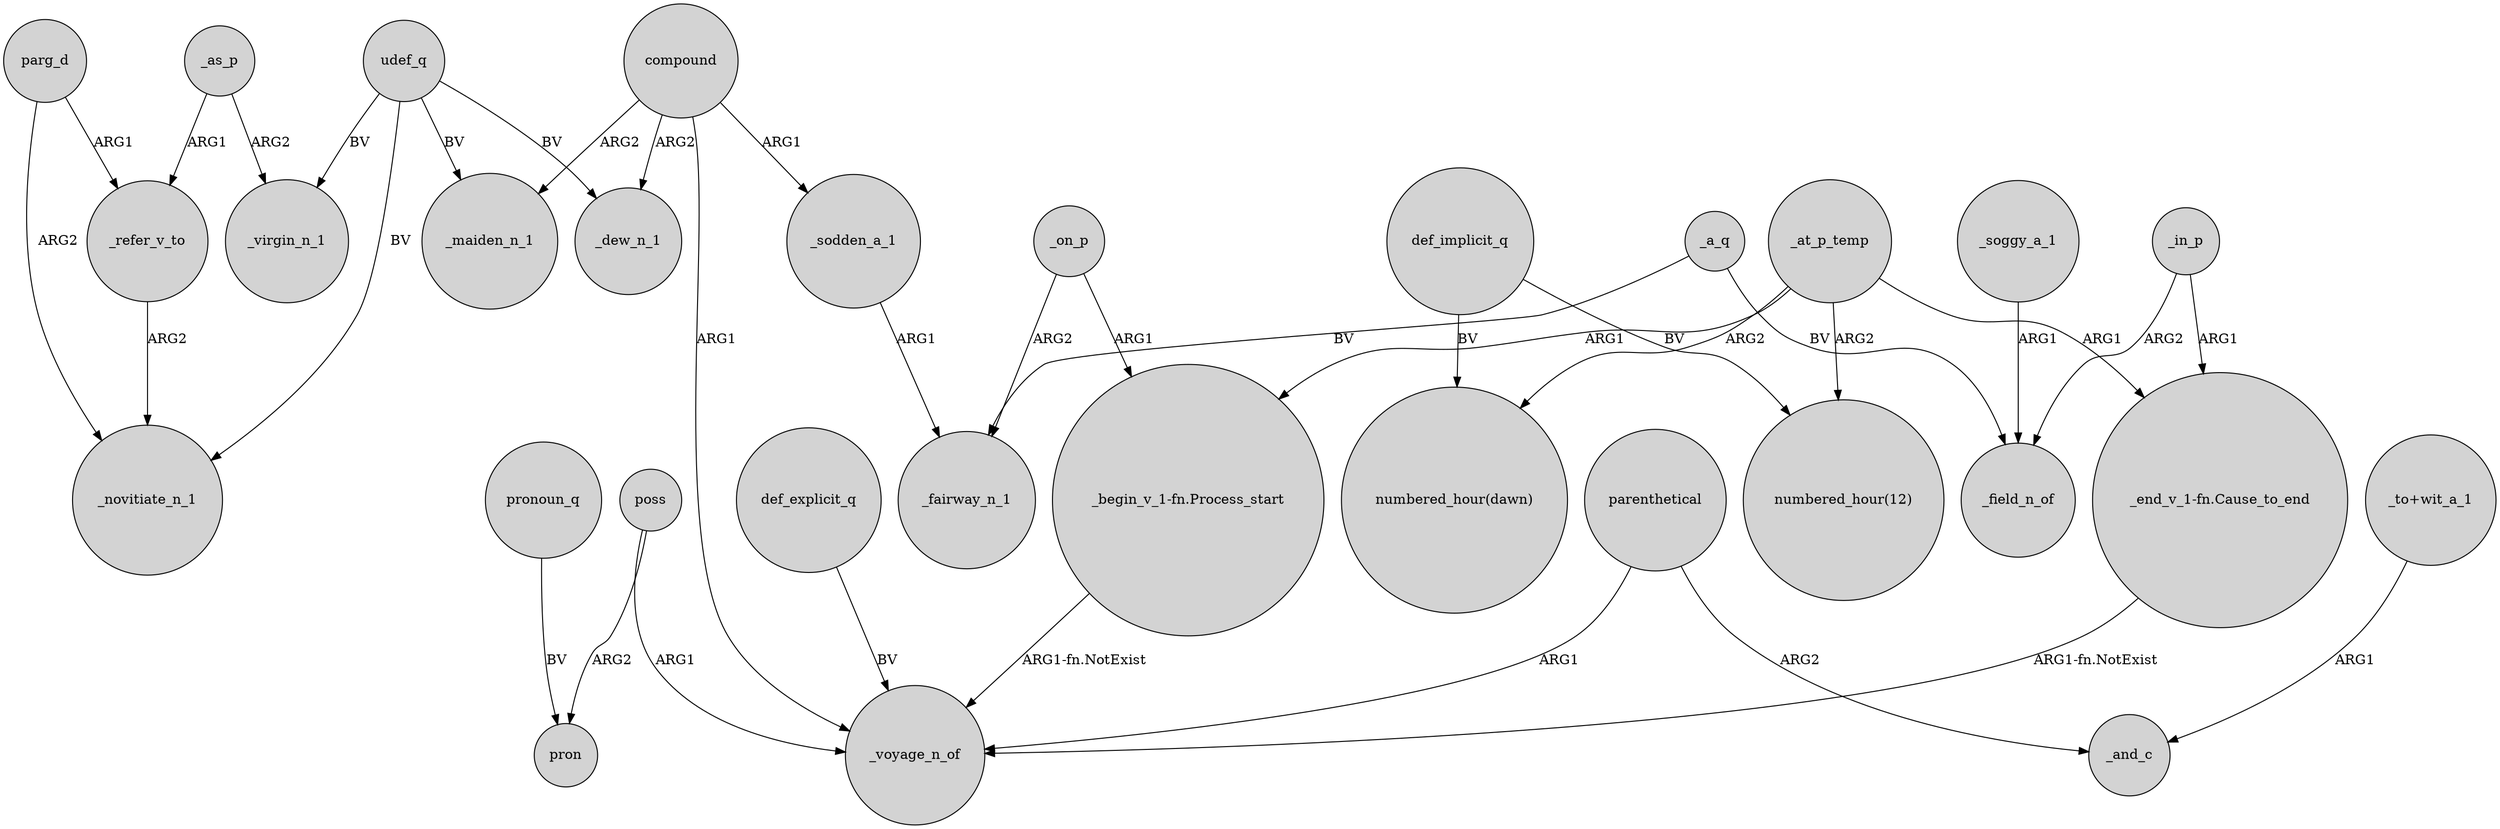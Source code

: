 digraph {
	node [shape=circle style=filled]
	parg_d -> _refer_v_to [label=ARG1]
	_refer_v_to -> _novitiate_n_1 [label=ARG2]
	udef_q -> _maiden_n_1 [label=BV]
	compound -> _dew_n_1 [label=ARG2]
	poss -> pron [label=ARG2]
	compound -> _maiden_n_1 [label=ARG2]
	_a_q -> _fairway_n_1 [label=BV]
	"_end_v_1-fn.Cause_to_end" -> _voyage_n_of [label="ARG1-fn.NotExist"]
	_at_p_temp -> "_begin_v_1-fn.Process_start" [label=ARG1]
	def_explicit_q -> _voyage_n_of [label=BV]
	parg_d -> _novitiate_n_1 [label=ARG2]
	"_to+wit_a_1" -> _and_c [label=ARG1]
	_on_p -> "_begin_v_1-fn.Process_start" [label=ARG1]
	_soggy_a_1 -> _field_n_of [label=ARG1]
	_on_p -> _fairway_n_1 [label=ARG2]
	compound -> _voyage_n_of [label=ARG1]
	_as_p -> _refer_v_to [label=ARG1]
	udef_q -> _virgin_n_1 [label=BV]
	udef_q -> _novitiate_n_1 [label=BV]
	_in_p -> "_end_v_1-fn.Cause_to_end" [label=ARG1]
	_at_p_temp -> "numbered_hour(dawn)" [label=ARG2]
	_in_p -> _field_n_of [label=ARG2]
	pronoun_q -> pron [label=BV]
	parenthetical -> _and_c [label=ARG2]
	compound -> _sodden_a_1 [label=ARG1]
	_at_p_temp -> "_end_v_1-fn.Cause_to_end" [label=ARG1]
	udef_q -> _dew_n_1 [label=BV]
	parenthetical -> _voyage_n_of [label=ARG1]
	_sodden_a_1 -> _fairway_n_1 [label=ARG1]
	poss -> _voyage_n_of [label=ARG1]
	def_implicit_q -> "numbered_hour(dawn)" [label=BV]
	"_begin_v_1-fn.Process_start" -> _voyage_n_of [label="ARG1-fn.NotExist"]
	_at_p_temp -> "numbered_hour(12)" [label=ARG2]
	_as_p -> _virgin_n_1 [label=ARG2]
	_a_q -> _field_n_of [label=BV]
	def_implicit_q -> "numbered_hour(12)" [label=BV]
}
